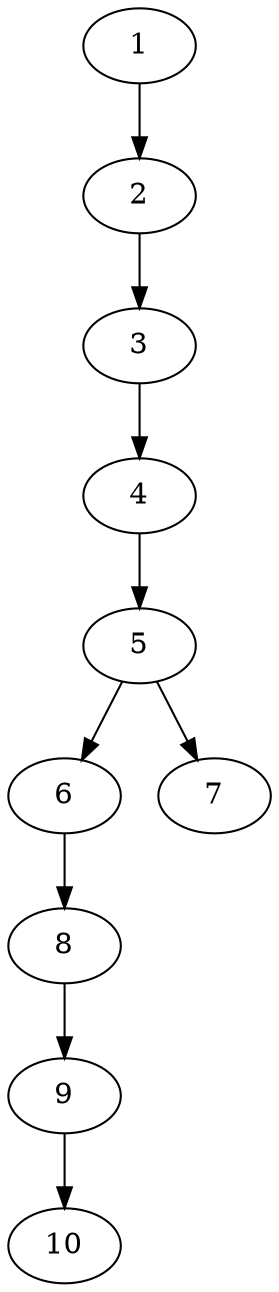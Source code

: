 // DAG (tier=1-easy, mode=data, n=10, ccr=0.343, fat=0.419, density=0.287, regular=0.734, jump=0.054, mindata=1048576, maxdata=8388608)
// DAG automatically generated by daggen at Sun Aug 24 16:33:33 2025
// /home/ermia/Project/Environments/daggen/bin/daggen --dot --ccr 0.343 --fat 0.419 --regular 0.734 --density 0.287 --jump 0.054 --mindata 1048576 --maxdata 8388608 -n 10 
digraph G {
  1 [size="354247281313275584", alpha="0.07", expect_size="177123640656637792"]
  1 -> 2 [size ="259415361978368"]
  2 [size="362952907949818773504", alpha="0.14", expect_size="181476453974909386752"]
  2 -> 3 [size ="407058511822848"]
  3 [size="217997349765038656", alpha="0.10", expect_size="108998674882519328"]
  3 -> 4 [size ="442021600821248"]
  4 [size="222322985547180539904", alpha="0.20", expect_size="111161492773590269952"]
  4 -> 5 [size ="293593361154048"]
  5 [size="3913954110373625856", alpha="0.16", expect_size="1956977055186812928"]
  5 -> 6 [size ="19868594208768"]
  5 -> 7 [size ="19868594208768"]
  6 [size="921560941814586112", alpha="0.02", expect_size="460780470907293056"]
  6 -> 8 [size ="466964623392768"]
  7 [size="161944490029100", alpha="0.19", expect_size="80972245014550"]
  8 [size="453005356103902", alpha="0.13", expect_size="226502678051951"]
  8 -> 9 [size ="11190612787200"]
  9 [size="16246015506216450", alpha="0.16", expect_size="8123007753108225"]
  9 -> 10 [size ="543737834897408"]
  10 [size="12692904987169128448", alpha="0.01", expect_size="6346452493584564224"]
}
